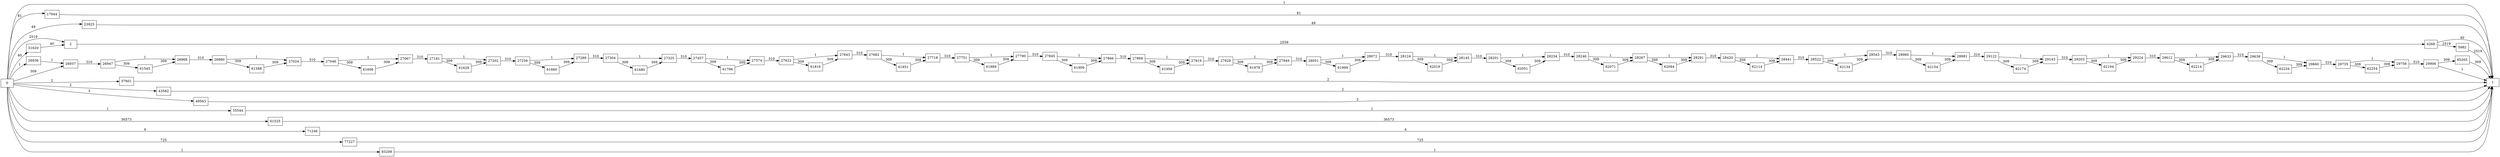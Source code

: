 digraph {
	graph [rankdir=LR]
	node [shape=rectangle]
	2 -> 4268 [label=2559]
	4268 -> 1 [label=40]
	4268 -> 5982 [label=2519]
	5982 -> 1 [label=2519]
	17944 -> 1 [label=81]
	23925 -> 1 [label=49]
	26936 -> 26937 [label=1]
	26937 -> 26947 [label=310]
	26947 -> 26968 [label=1]
	26947 -> 61545 [label=309]
	26968 -> 26980 [label=310]
	26980 -> 27024 [label=1]
	26980 -> 61588 [label=309]
	27024 -> 27046 [label=310]
	27046 -> 27067 [label=1]
	27046 -> 61608 [label=309]
	27067 -> 27181 [label=310]
	27181 -> 27202 [label=1]
	27181 -> 61628 [label=309]
	27202 -> 27256 [label=310]
	27256 -> 27289 [label=1]
	27256 -> 61660 [label=309]
	27289 -> 27304 [label=310]
	27304 -> 27325 [label=1]
	27304 -> 61680 [label=309]
	27325 -> 27457 [label=310]
	27457 -> 27574 [label=1]
	27457 -> 61796 [label=309]
	27574 -> 27622 [label=310]
	27622 -> 27643 [label=1]
	27622 -> 61816 [label=309]
	27643 -> 27682 [label=310]
	27682 -> 27718 [label=1]
	27682 -> 61851 [label=309]
	27718 -> 27751 [label=310]
	27751 -> 27790 [label=1]
	27751 -> 61889 [label=309]
	27790 -> 27845 [label=310]
	27845 -> 27866 [label=1]
	27845 -> 61909 [label=309]
	27866 -> 27868 [label=310]
	27868 -> 27919 [label=1]
	27868 -> 61959 [label=309]
	27919 -> 27928 [label=310]
	27928 -> 27949 [label=1]
	27928 -> 61979 [label=309]
	27949 -> 28051 [label=310]
	28051 -> 28072 [label=1]
	28051 -> 61999 [label=309]
	28072 -> 28124 [label=310]
	28124 -> 28145 [label=1]
	28124 -> 62019 [label=309]
	28145 -> 28201 [label=310]
	28201 -> 28234 [label=1]
	28201 -> 62051 [label=309]
	28234 -> 28246 [label=310]
	28246 -> 28267 [label=1]
	28246 -> 62071 [label=309]
	28267 -> 28291 [label=1]
	28267 -> 62094 [label=309]
	28291 -> 28420 [label=310]
	28420 -> 28441 [label=1]
	28420 -> 62114 [label=309]
	28441 -> 28522 [label=310]
	28522 -> 28543 [label=1]
	28522 -> 62134 [label=309]
	28543 -> 28960 [label=310]
	28960 -> 28981 [label=1]
	28960 -> 62154 [label=309]
	28981 -> 29122 [label=310]
	29122 -> 29143 [label=1]
	29122 -> 62174 [label=309]
	29143 -> 29203 [label=310]
	29203 -> 29224 [label=1]
	29203 -> 62194 [label=309]
	29224 -> 29612 [label=310]
	29612 -> 29633 [label=1]
	29612 -> 62214 [label=309]
	29633 -> 29639 [label=310]
	29639 -> 29660 [label=1]
	29639 -> 62234 [label=309]
	29660 -> 29735 [label=310]
	29735 -> 29756 [label=1]
	29735 -> 62254 [label=309]
	29756 -> 29906 [label=310]
	29906 -> 1 [label=1]
	29906 -> 65265 [label=309]
	31620 -> 2 [label=40]
	37601 -> 1 [label=2]
	43582 -> 1 [label=2]
	49563 -> 1 [label=3]
	55544 -> 1 [label=1]
	61525 -> 1 [label=36573]
	61545 -> 26968 [label=309]
	61588 -> 27024 [label=309]
	61608 -> 27067 [label=309]
	61628 -> 27202 [label=309]
	61660 -> 27289 [label=309]
	61680 -> 27325 [label=309]
	61796 -> 27574 [label=309]
	61816 -> 27643 [label=309]
	61851 -> 27718 [label=309]
	61889 -> 27790 [label=309]
	61909 -> 27866 [label=309]
	61959 -> 27919 [label=309]
	61979 -> 27949 [label=309]
	61999 -> 28072 [label=309]
	62019 -> 28145 [label=309]
	62051 -> 28234 [label=309]
	62071 -> 28267 [label=309]
	62094 -> 28291 [label=309]
	62114 -> 28441 [label=309]
	62134 -> 28543 [label=309]
	62154 -> 28981 [label=309]
	62174 -> 29143 [label=309]
	62194 -> 29224 [label=309]
	62214 -> 29633 [label=309]
	62234 -> 29660 [label=309]
	62254 -> 29756 [label=309]
	65265 -> 1 [label=309]
	71246 -> 1 [label=4]
	77227 -> 1 [label=725]
	83208 -> 1 [label=1]
	0 -> 2 [label=2519]
	0 -> 26937 [label=309]
	0 -> 1 [label=1]
	0 -> 17944 [label=81]
	0 -> 23925 [label=49]
	0 -> 26936 [label=1]
	0 -> 31620 [label=40]
	0 -> 37601 [label=2]
	0 -> 43582 [label=2]
	0 -> 49563 [label=3]
	0 -> 55544 [label=1]
	0 -> 61525 [label=36573]
	0 -> 71246 [label=4]
	0 -> 77227 [label=725]
	0 -> 83208 [label=1]
}
